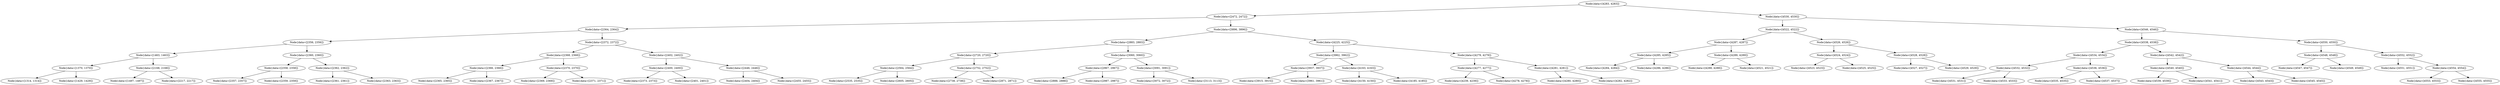 digraph G{
1875635086 [label="Node{data=[4283, 4283]}"]
1875635086 -> 634969348
634969348 [label="Node{data=[2472, 2472]}"]
634969348 -> 224871959
224871959 [label="Node{data=[2364, 2364]}"]
224871959 -> 1838991926
1838991926 [label="Node{data=[2356, 2356]}"]
1838991926 -> 1572592528
1572592528 [label="Node{data=[1463, 1463]}"]
1572592528 -> 1055399390
1055399390 [label="Node{data=[1370, 1370]}"]
1055399390 -> 151565290
151565290 [label="Node{data=[1314, 1314]}"]
1055399390 -> 47060359
47060359 [label="Node{data=[1429, 1429]}"]
1572592528 -> 19544341
19544341 [label="Node{data=[2168, 2168]}"]
19544341 -> 2136134147
2136134147 [label="Node{data=[1497, 1497]}"]
19544341 -> 856271328
856271328 [label="Node{data=[2217, 2217]}"]
1838991926 -> 1100607531
1100607531 [label="Node{data=[2360, 2360]}"]
1100607531 -> 288066460
288066460 [label="Node{data=[2358, 2358]}"]
288066460 -> 2013299056
2013299056 [label="Node{data=[2357, 2357]}"]
288066460 -> 112750905
112750905 [label="Node{data=[2359, 2359]}"]
1100607531 -> 137281901
137281901 [label="Node{data=[2362, 2362]}"]
137281901 -> 1158991007
1158991007 [label="Node{data=[2361, 2361]}"]
137281901 -> 971234892
971234892 [label="Node{data=[2363, 2363]}"]
224871959 -> 2081903088
2081903088 [label="Node{data=[2372, 2372]}"]
2081903088 -> 46973622
46973622 [label="Node{data=[2368, 2368]}"]
46973622 -> 1642038852
1642038852 [label="Node{data=[2366, 2366]}"]
1642038852 -> 1189684621
1189684621 [label="Node{data=[2365, 2365]}"]
1642038852 -> 3630193
3630193 [label="Node{data=[2367, 2367]}"]
46973622 -> 1686818739
1686818739 [label="Node{data=[2370, 2370]}"]
1686818739 -> 2046462144
2046462144 [label="Node{data=[2369, 2369]}"]
1686818739 -> 1982865215
1982865215 [label="Node{data=[2371, 2371]}"]
2081903088 -> 1302329700
1302329700 [label="Node{data=[2402, 2402]}"]
1302329700 -> 2136625203
2136625203 [label="Node{data=[2400, 2400]}"]
2136625203 -> 1389063056
1389063056 [label="Node{data=[2373, 2373]}"]
2136625203 -> 611602193
611602193 [label="Node{data=[2401, 2401]}"]
1302329700 -> 378717730
378717730 [label="Node{data=[2446, 2446]}"]
378717730 -> 1004848907
1004848907 [label="Node{data=[2404, 2404]}"]
378717730 -> 846904332
846904332 [label="Node{data=[2455, 2455]}"]
634969348 -> 888172949
888172949 [label="Node{data=[3896, 3896]}"]
888172949 -> 877859583
877859583 [label="Node{data=[2883, 2883]}"]
877859583 -> 697452513
697452513 [label="Node{data=[2720, 2720]}"]
697452513 -> 1324291075
1324291075 [label="Node{data=[2564, 2564]}"]
1324291075 -> 2040838290
2040838290 [label="Node{data=[2535, 2535]}"]
1324291075 -> 1431083443
1431083443 [label="Node{data=[2605, 2605]}"]
697452513 -> 1859809716
1859809716 [label="Node{data=[2752, 2752]}"]
1859809716 -> 1487093600
1487093600 [label="Node{data=[2738, 2738]}"]
1859809716 -> 77561038
77561038 [label="Node{data=[2871, 2871]}"]
877859583 -> 892337391
892337391 [label="Node{data=[3060, 3060]}"]
892337391 -> 147160111
147160111 [label="Node{data=[2967, 2967]}"]
147160111 -> 1239157352
1239157352 [label="Node{data=[2888, 2888]}"]
147160111 -> 911894161
911894161 [label="Node{data=[2987, 2987]}"]
892337391 -> 2094541873
2094541873 [label="Node{data=[3091, 3091]}"]
2094541873 -> 1600062337
1600062337 [label="Node{data=[3072, 3072]}"]
2094541873 -> 1996086600
1996086600 [label="Node{data=[3113, 3113]}"]
888172949 -> 326255592
326255592 [label="Node{data=[4225, 4225]}"]
326255592 -> 779508755
779508755 [label="Node{data=[3962, 3962]}"]
779508755 -> 152174935
152174935 [label="Node{data=[3937, 3937]}"]
152174935 -> 825859744
825859744 [label="Node{data=[3915, 3915]}"]
152174935 -> 819324524
819324524 [label="Node{data=[3961, 3961]}"]
779508755 -> 744469153
744469153 [label="Node{data=[4163, 4163]}"]
744469153 -> 895358660
895358660 [label="Node{data=[4150, 4150]}"]
744469153 -> 1223639633
1223639633 [label="Node{data=[4185, 4185]}"]
326255592 -> 1469459366
1469459366 [label="Node{data=[4279, 4279]}"]
1469459366 -> 109920591
109920591 [label="Node{data=[4277, 4277]}"]
109920591 -> 1134600044
1134600044 [label="Node{data=[4239, 4239]}"]
109920591 -> 1903145091
1903145091 [label="Node{data=[4278, 4278]}"]
1469459366 -> 398622227
398622227 [label="Node{data=[4281, 4281]}"]
398622227 -> 2066338461
2066338461 [label="Node{data=[4280, 4280]}"]
398622227 -> 1018521963
1018521963 [label="Node{data=[4282, 4282]}"]
1875635086 -> 819080662
819080662 [label="Node{data=[4530, 4530]}"]
819080662 -> 879030073
879030073 [label="Node{data=[4522, 4522]}"]
879030073 -> 23883282
23883282 [label="Node{data=[4287, 4287]}"]
23883282 -> 369471845
369471845 [label="Node{data=[4285, 4285]}"]
369471845 -> 932745966
932745966 [label="Node{data=[4284, 4284]}"]
369471845 -> 613854723
613854723 [label="Node{data=[4286, 4286]}"]
23883282 -> 1181239421
1181239421 [label="Node{data=[4289, 4289]}"]
1181239421 -> 2111653708
2111653708 [label="Node{data=[4288, 4288]}"]
1181239421 -> 237090299
237090299 [label="Node{data=[4521, 4521]}"]
879030073 -> 525788298
525788298 [label="Node{data=[4526, 4526]}"]
525788298 -> 469335229
469335229 [label="Node{data=[4524, 4524]}"]
469335229 -> 201965481
201965481 [label="Node{data=[4523, 4523]}"]
469335229 -> 260332990
260332990 [label="Node{data=[4525, 4525]}"]
525788298 -> 668899952
668899952 [label="Node{data=[4528, 4528]}"]
668899952 -> 1997674146
1997674146 [label="Node{data=[4527, 4527]}"]
668899952 -> 916917022
916917022 [label="Node{data=[4529, 4529]}"]
819080662 -> 467917273
467917273 [label="Node{data=[4546, 4546]}"]
467917273 -> 1212014031
1212014031 [label="Node{data=[4538, 4538]}"]
1212014031 -> 805139820
805139820 [label="Node{data=[4534, 4534]}"]
805139820 -> 562852982
562852982 [label="Node{data=[4532, 4532]}"]
562852982 -> 606362767
606362767 [label="Node{data=[4531, 4531]}"]
562852982 -> 38874721
38874721 [label="Node{data=[4533, 4533]}"]
805139820 -> 1187216722
1187216722 [label="Node{data=[4536, 4536]}"]
1187216722 -> 70164024
70164024 [label="Node{data=[4535, 4535]}"]
1187216722 -> 48785942
48785942 [label="Node{data=[4537, 4537]}"]
1212014031 -> 163675660
163675660 [label="Node{data=[4542, 4542]}"]
163675660 -> 1421192075
1421192075 [label="Node{data=[4540, 4540]}"]
1421192075 -> 614084731
614084731 [label="Node{data=[4539, 4539]}"]
1421192075 -> 1709397540
1709397540 [label="Node{data=[4541, 4541]}"]
163675660 -> 1733322122
1733322122 [label="Node{data=[4544, 4544]}"]
1733322122 -> 515928856
515928856 [label="Node{data=[4543, 4543]}"]
1733322122 -> 1798078803
1798078803 [label="Node{data=[4545, 4545]}"]
467917273 -> 344045668
344045668 [label="Node{data=[4550, 4550]}"]
344045668 -> 1880748875
1880748875 [label="Node{data=[4548, 4548]}"]
1880748875 -> 1834747619
1834747619 [label="Node{data=[4547, 4547]}"]
1880748875 -> 1660232706
1660232706 [label="Node{data=[4549, 4549]}"]
344045668 -> 2075062944
2075062944 [label="Node{data=[4552, 4552]}"]
2075062944 -> 1142084917
1142084917 [label="Node{data=[4551, 4551]}"]
2075062944 -> 1232382026
1232382026 [label="Node{data=[4554, 4554]}"]
1232382026 -> 40517714
40517714 [label="Node{data=[4553, 4553]}"]
1232382026 -> 241015117
241015117 [label="Node{data=[4555, 4555]}"]
}